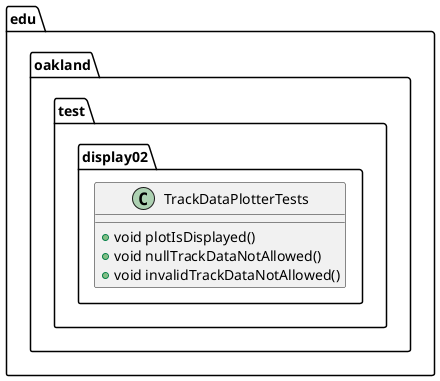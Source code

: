 @startuml TrackDataPlotterTests

package edu.oakland.test.display02 {
    class TrackDataPlotterTests {
        + void plotIsDisplayed()
        + void nullTrackDataNotAllowed()
        + void invalidTrackDataNotAllowed()
    }
}

@enduml
